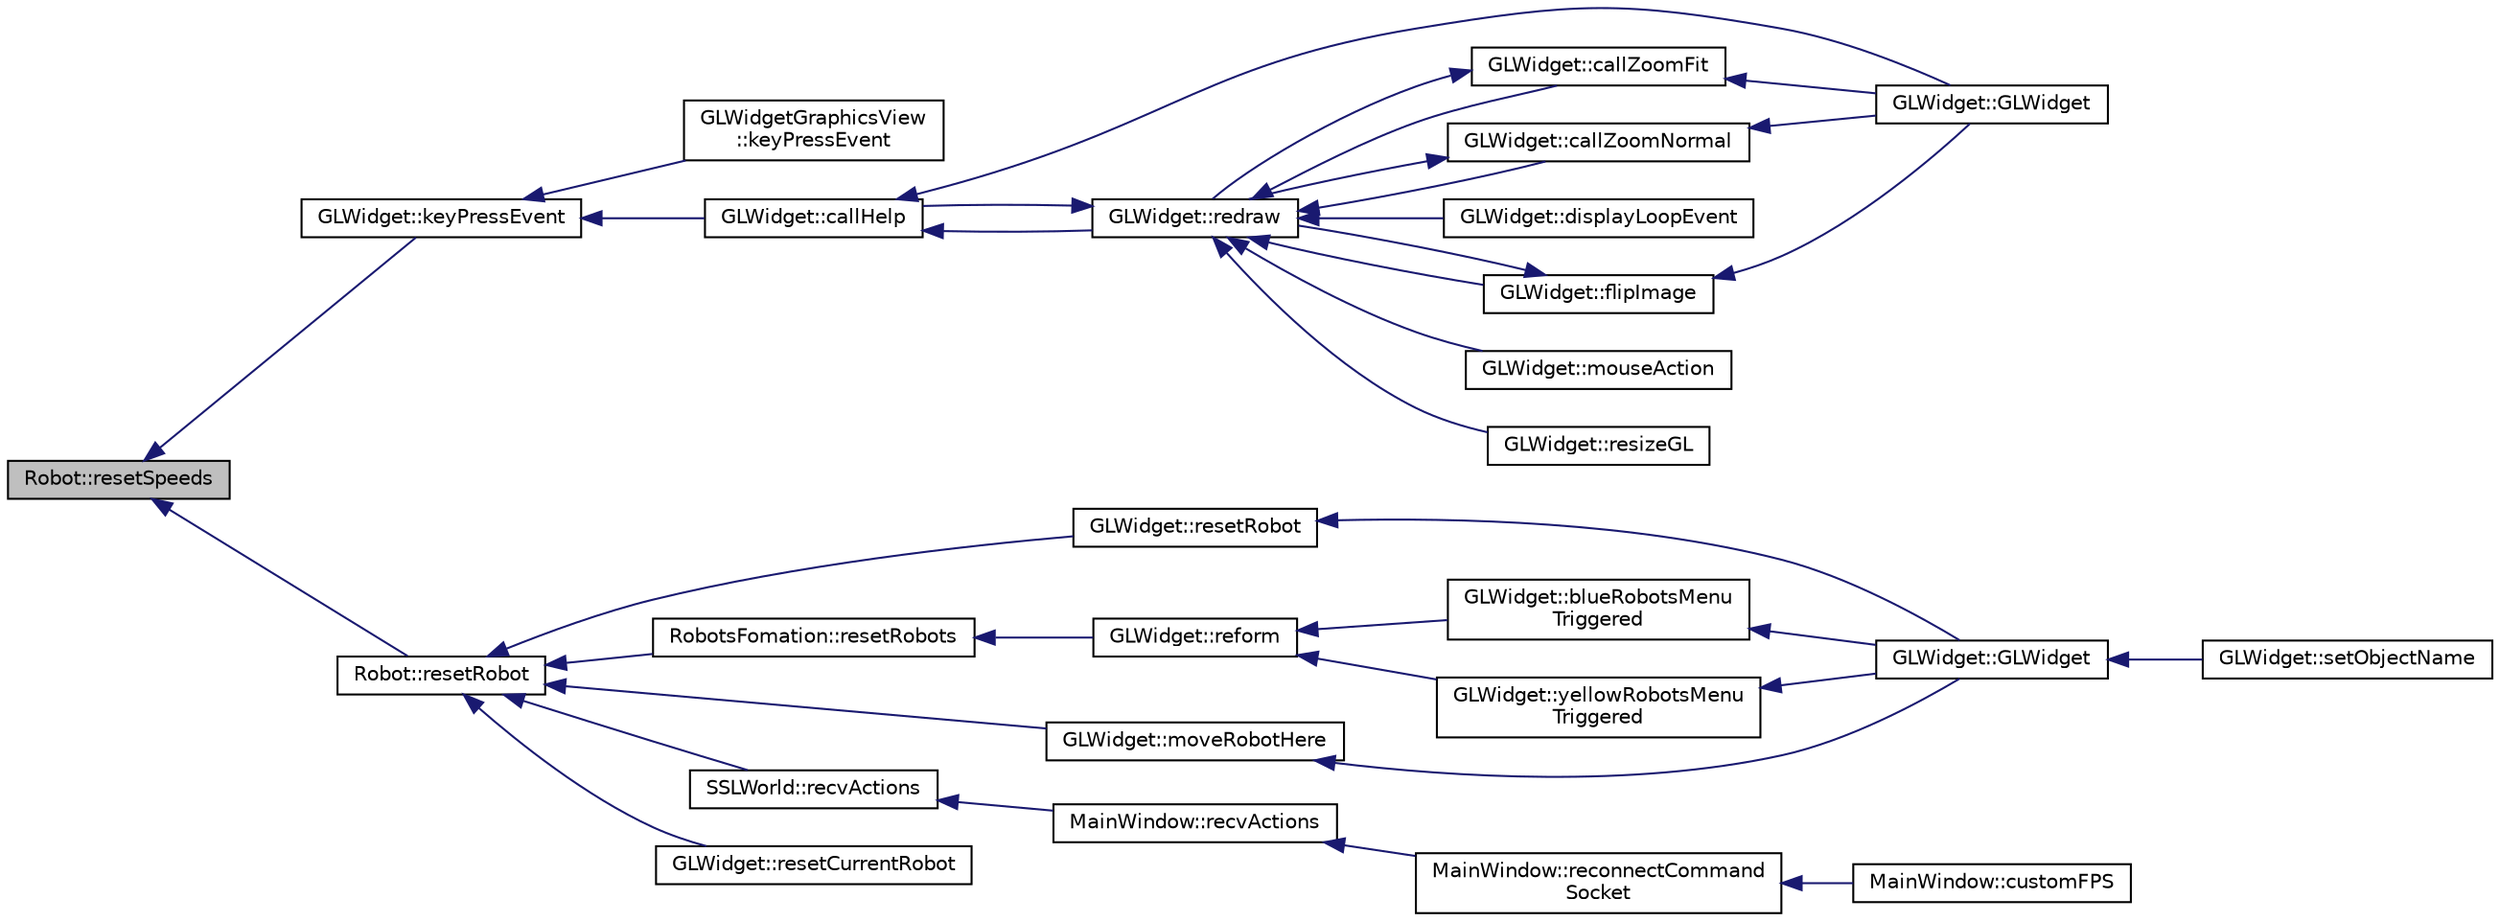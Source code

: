 digraph "Robot::resetSpeeds"
{
 // INTERACTIVE_SVG=YES
  edge [fontname="Helvetica",fontsize="10",labelfontname="Helvetica",labelfontsize="10"];
  node [fontname="Helvetica",fontsize="10",shape=record];
  rankdir="LR";
  Node1 [label="Robot::resetSpeeds",height=0.2,width=0.4,color="black", fillcolor="grey75", style="filled", fontcolor="black"];
  Node1 -> Node2 [dir="back",color="midnightblue",fontsize="10",style="solid",fontname="Helvetica"];
  Node2 [label="GLWidget::keyPressEvent",height=0.2,width=0.4,color="black", fillcolor="white", style="filled",URL="$da/d10/class_g_l_widget.html#a43dfdc9164dfacb939a173e725651fa9"];
  Node2 -> Node3 [dir="back",color="midnightblue",fontsize="10",style="solid",fontname="Helvetica"];
  Node3 [label="GLWidget::callHelp",height=0.2,width=0.4,color="black", fillcolor="white", style="filled",URL="$da/d10/class_g_l_widget.html#a7fd6e2670f26ea0d6c2b45e0c5a4a5c0"];
  Node3 -> Node4 [dir="back",color="midnightblue",fontsize="10",style="solid",fontname="Helvetica"];
  Node4 [label="GLWidget::GLWidget",height=0.2,width=0.4,color="black", fillcolor="white", style="filled",URL="$da/d10/class_g_l_widget.html#a9561cd3813d0bdb1b09675a9ec6eda81"];
  Node3 -> Node5 [dir="back",color="midnightblue",fontsize="10",style="solid",fontname="Helvetica"];
  Node5 [label="GLWidget::redraw",height=0.2,width=0.4,color="black", fillcolor="white", style="filled",URL="$da/d10/class_g_l_widget.html#a3c2a15e2dc8d00d66892a5419b95c740"];
  Node5 -> Node3 [dir="back",color="midnightblue",fontsize="10",style="solid",fontname="Helvetica"];
  Node5 -> Node6 [dir="back",color="midnightblue",fontsize="10",style="solid",fontname="Helvetica"];
  Node6 [label="GLWidget::callZoomFit",height=0.2,width=0.4,color="black", fillcolor="white", style="filled",URL="$da/d10/class_g_l_widget.html#a0a19fee8dd3793786b5aa32f6febc41f"];
  Node6 -> Node4 [dir="back",color="midnightblue",fontsize="10",style="solid",fontname="Helvetica"];
  Node6 -> Node5 [dir="back",color="midnightblue",fontsize="10",style="solid",fontname="Helvetica"];
  Node5 -> Node7 [dir="back",color="midnightblue",fontsize="10",style="solid",fontname="Helvetica"];
  Node7 [label="GLWidget::callZoomNormal",height=0.2,width=0.4,color="black", fillcolor="white", style="filled",URL="$da/d10/class_g_l_widget.html#a56ad5fa847158e2b162051e35aec3228"];
  Node7 -> Node4 [dir="back",color="midnightblue",fontsize="10",style="solid",fontname="Helvetica"];
  Node7 -> Node5 [dir="back",color="midnightblue",fontsize="10",style="solid",fontname="Helvetica"];
  Node5 -> Node8 [dir="back",color="midnightblue",fontsize="10",style="solid",fontname="Helvetica"];
  Node8 [label="GLWidget::displayLoopEvent",height=0.2,width=0.4,color="black", fillcolor="white", style="filled",URL="$da/d10/class_g_l_widget.html#aa3b3f12a716b4873ec8e218ff6fbfd73"];
  Node5 -> Node9 [dir="back",color="midnightblue",fontsize="10",style="solid",fontname="Helvetica"];
  Node9 [label="GLWidget::flipImage",height=0.2,width=0.4,color="black", fillcolor="white", style="filled",URL="$da/d10/class_g_l_widget.html#aea03d21ab69dc3c2d7ad085c72fa7911"];
  Node9 -> Node4 [dir="back",color="midnightblue",fontsize="10",style="solid",fontname="Helvetica"];
  Node9 -> Node5 [dir="back",color="midnightblue",fontsize="10",style="solid",fontname="Helvetica"];
  Node5 -> Node10 [dir="back",color="midnightblue",fontsize="10",style="solid",fontname="Helvetica"];
  Node10 [label="GLWidget::mouseAction",height=0.2,width=0.4,color="black", fillcolor="white", style="filled",URL="$da/d10/class_g_l_widget.html#ac38cb02e557b2f553c83bb49f26eb50d"];
  Node5 -> Node11 [dir="back",color="midnightblue",fontsize="10",style="solid",fontname="Helvetica"];
  Node11 [label="GLWidget::resizeGL",height=0.2,width=0.4,color="black", fillcolor="white", style="filled",URL="$da/d10/class_g_l_widget.html#ac0d2a8ecf60907a81c0d73475d851025"];
  Node2 -> Node12 [dir="back",color="midnightblue",fontsize="10",style="solid",fontname="Helvetica"];
  Node12 [label="GLWidgetGraphicsView\l::keyPressEvent",height=0.2,width=0.4,color="black", fillcolor="white", style="filled",URL="$d2/d5c/class_g_l_widget_graphics_view.html#a36685d0212d1126cdf3f4295d44ee7fd"];
  Node1 -> Node13 [dir="back",color="midnightblue",fontsize="10",style="solid",fontname="Helvetica"];
  Node13 [label="Robot::resetRobot",height=0.2,width=0.4,color="black", fillcolor="white", style="filled",URL="$d4/d84/class_robot.html#a998cd0e4c8b4b1240bb5ffe221bb0d01"];
  Node13 -> Node14 [dir="back",color="midnightblue",fontsize="10",style="solid",fontname="Helvetica"];
  Node14 [label="GLWidget::moveRobotHere",height=0.2,width=0.4,color="black", fillcolor="white", style="filled",URL="$da/d10/class_g_l_widget.html#aee4d669d1eabc2668e81de32e4c3561d"];
  Node14 -> Node15 [dir="back",color="midnightblue",fontsize="10",style="solid",fontname="Helvetica"];
  Node15 [label="GLWidget::GLWidget",height=0.2,width=0.4,color="black", fillcolor="white", style="filled",URL="$da/d10/class_g_l_widget.html#ad3e2c0a887e2335be75b585b73889b41"];
  Node15 -> Node16 [dir="back",color="midnightblue",fontsize="10",style="solid",fontname="Helvetica"];
  Node16 [label="GLWidget::setObjectName",height=0.2,width=0.4,color="black", fillcolor="white", style="filled",URL="$da/d10/class_g_l_widget.html#a83016effcc53812c6bd1905b84aeb99d"];
  Node13 -> Node17 [dir="back",color="midnightblue",fontsize="10",style="solid",fontname="Helvetica"];
  Node17 [label="SSLWorld::recvActions",height=0.2,width=0.4,color="black", fillcolor="white", style="filled",URL="$d9/d7f/class_s_s_l_world.html#a47a57176f6f8aa3283a6846576c7db2c"];
  Node17 -> Node18 [dir="back",color="midnightblue",fontsize="10",style="solid",fontname="Helvetica"];
  Node18 [label="MainWindow::recvActions",height=0.2,width=0.4,color="black", fillcolor="white", style="filled",URL="$d9/dc6/class_main_window.html#a387f42462d1aaf94676c608d4dc014ca"];
  Node18 -> Node19 [dir="back",color="midnightblue",fontsize="10",style="solid",fontname="Helvetica"];
  Node19 [label="MainWindow::reconnectCommand\lSocket",height=0.2,width=0.4,color="black", fillcolor="white", style="filled",URL="$d9/dc6/class_main_window.html#a3773663f183cdba856ae784c0dad02b4"];
  Node19 -> Node20 [dir="back",color="midnightblue",fontsize="10",style="solid",fontname="Helvetica"];
  Node20 [label="MainWindow::customFPS",height=0.2,width=0.4,color="black", fillcolor="white", style="filled",URL="$d9/dc6/class_main_window.html#a54b84786850165c4e5466bc2e4097810"];
  Node13 -> Node21 [dir="back",color="midnightblue",fontsize="10",style="solid",fontname="Helvetica"];
  Node21 [label="GLWidget::resetCurrentRobot",height=0.2,width=0.4,color="black", fillcolor="white", style="filled",URL="$da/d10/class_g_l_widget.html#a99d8b0a93b753bc60992ff465b34623b"];
  Node13 -> Node22 [dir="back",color="midnightblue",fontsize="10",style="solid",fontname="Helvetica"];
  Node22 [label="GLWidget::resetRobot",height=0.2,width=0.4,color="black", fillcolor="white", style="filled",URL="$da/d10/class_g_l_widget.html#ae9dfc92aeb33f08384e5a23e07d10c8f"];
  Node22 -> Node15 [dir="back",color="midnightblue",fontsize="10",style="solid",fontname="Helvetica"];
  Node13 -> Node23 [dir="back",color="midnightblue",fontsize="10",style="solid",fontname="Helvetica"];
  Node23 [label="RobotsFomation::resetRobots",height=0.2,width=0.4,color="black", fillcolor="white", style="filled",URL="$dd/da7/class_robots_fomation.html#af8c90dba30b7a2fa051bbfdceb19c459"];
  Node23 -> Node24 [dir="back",color="midnightblue",fontsize="10",style="solid",fontname="Helvetica"];
  Node24 [label="GLWidget::reform",height=0.2,width=0.4,color="black", fillcolor="white", style="filled",URL="$da/d10/class_g_l_widget.html#ad6994da2d74a615b87fce3e1d72b6cd1"];
  Node24 -> Node25 [dir="back",color="midnightblue",fontsize="10",style="solid",fontname="Helvetica"];
  Node25 [label="GLWidget::blueRobotsMenu\lTriggered",height=0.2,width=0.4,color="black", fillcolor="white", style="filled",URL="$da/d10/class_g_l_widget.html#a62823a9c350a15b254301c9ee6d339e1"];
  Node25 -> Node15 [dir="back",color="midnightblue",fontsize="10",style="solid",fontname="Helvetica"];
  Node24 -> Node26 [dir="back",color="midnightblue",fontsize="10",style="solid",fontname="Helvetica"];
  Node26 [label="GLWidget::yellowRobotsMenu\lTriggered",height=0.2,width=0.4,color="black", fillcolor="white", style="filled",URL="$da/d10/class_g_l_widget.html#a8f362a814392f9061ac753929cdd0a44"];
  Node26 -> Node15 [dir="back",color="midnightblue",fontsize="10",style="solid",fontname="Helvetica"];
}
